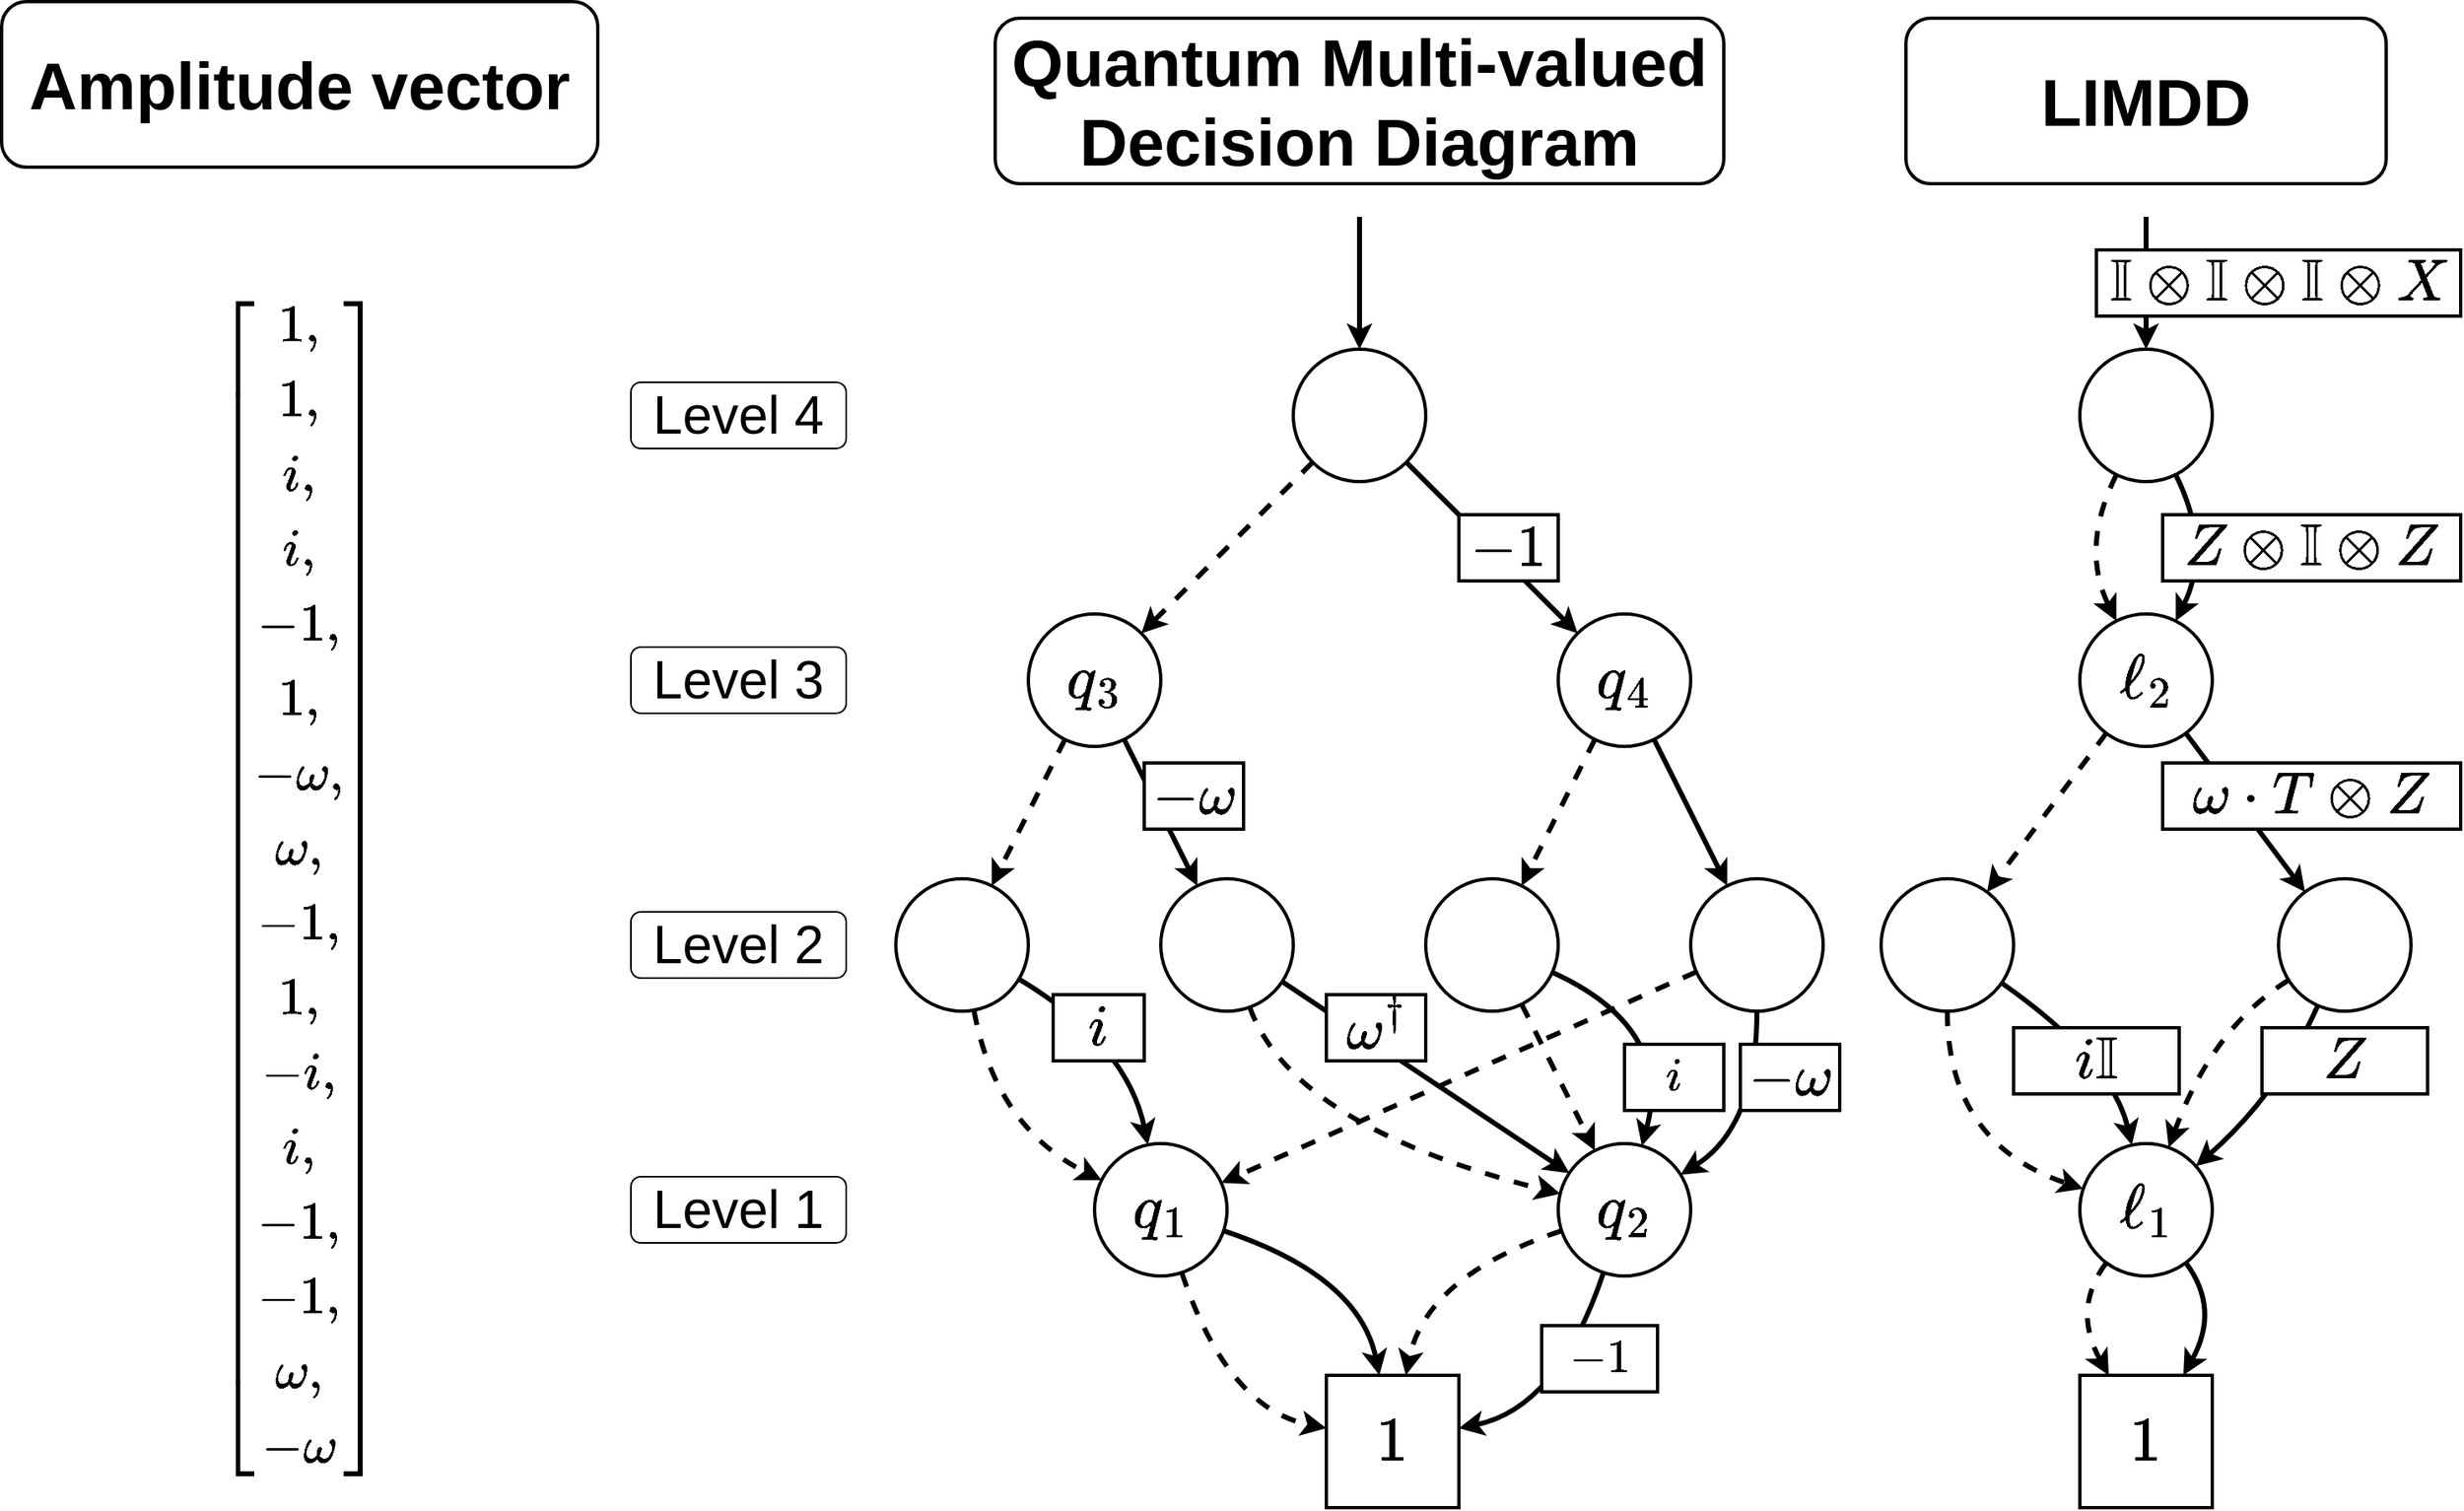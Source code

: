 <mxfile version="19.0.3" type="device"><diagram id="YH3jqWl2OiNSTGxmzhoy" name="Page-1"><mxGraphModel dx="3955" dy="2450" grid="1" gridSize="10" guides="1" tooltips="1" connect="1" arrows="1" fold="1" page="1" pageScale="1" pageWidth="850" pageHeight="1100" math="1" shadow="0"><root><mxCell id="0"/><mxCell id="1" parent="0"/><mxCell id="kRlNLkBh5NgmXl3c6xP0-28" value="&lt;font style=&quot;font-size: 40px&quot;&gt;Quantum Multi-valued Decision Diagram&lt;/font&gt;" style="rounded=1;whiteSpace=wrap;html=1;strokeWidth=2;fontSize=24;fontStyle=1" parent="1" vertex="1"><mxGeometry x="-500" width="440" height="100" as="geometry"/></mxCell><mxCell id="s5_VJ7TxnpA6P9OQr-bP-1" style="edgeStyle=orthogonalEdgeStyle;rounded=0;orthogonalLoop=1;jettySize=auto;html=1;strokeWidth=3;startArrow=classic;startFill=1;endArrow=none;endFill=0;endSize=12;" parent="1" source="kRlNLkBh5NgmXl3c6xP0-29" edge="1"><mxGeometry relative="1" as="geometry"><mxPoint x="195" y="120" as="targetPoint"/></mxGeometry></mxCell><mxCell id="kRlNLkBh5NgmXl3c6xP0-29" value="" style="ellipse;whiteSpace=wrap;html=1;aspect=fixed;strokeWidth=2;fontSize=32;" parent="1" vertex="1"><mxGeometry x="155" y="200" width="80" height="80" as="geometry"/></mxCell><mxCell id="DxIDgmgW04ve0w2kfSna-2" style="rounded=0;orthogonalLoop=1;jettySize=auto;html=1;strokeWidth=3;" parent="1" source="kRlNLkBh5NgmXl3c6xP0-30" target="DxIDgmgW04ve0w2kfSna-1" edge="1"><mxGeometry relative="1" as="geometry"/></mxCell><mxCell id="kRlNLkBh5NgmXl3c6xP0-30" value="$$\ell_2$$" style="ellipse;whiteSpace=wrap;html=1;aspect=fixed;strokeWidth=2;fontSize=32;" parent="1" vertex="1"><mxGeometry x="155" y="360" width="80" height="80" as="geometry"/></mxCell><mxCell id="kRlNLkBh5NgmXl3c6xP0-31" style="edgeStyle=none;curved=1;orthogonalLoop=1;jettySize=auto;html=1;fontSize=12;dashed=1;strokeWidth=3;" parent="1" source="kRlNLkBh5NgmXl3c6xP0-29" target="kRlNLkBh5NgmXl3c6xP0-30" edge="1"><mxGeometry x="115" y="120" as="geometry"><Array as="points"><mxPoint x="155" y="320"/></Array></mxGeometry></mxCell><mxCell id="kRlNLkBh5NgmXl3c6xP0-32" value="" style="ellipse;whiteSpace=wrap;html=1;aspect=fixed;strokeWidth=2;fontSize=32;" parent="1" vertex="1"><mxGeometry x="35" y="520" width="80" height="80" as="geometry"/></mxCell><mxCell id="kRlNLkBh5NgmXl3c6xP0-33" style="edgeStyle=none;curved=1;orthogonalLoop=1;jettySize=auto;html=1;fontSize=12;dashed=1;strokeWidth=3;" parent="1" source="kRlNLkBh5NgmXl3c6xP0-30" target="kRlNLkBh5NgmXl3c6xP0-32" edge="1"><mxGeometry x="115" y="120" as="geometry"><Array as="points"/></mxGeometry></mxCell><mxCell id="kRlNLkBh5NgmXl3c6xP0-34" value="$$\ell_1$$" style="ellipse;whiteSpace=wrap;html=1;aspect=fixed;strokeWidth=2;fontSize=32;" parent="1" vertex="1"><mxGeometry x="155" y="680" width="80" height="80" as="geometry"/></mxCell><mxCell id="kRlNLkBh5NgmXl3c6xP0-35" style="edgeStyle=none;curved=1;orthogonalLoop=1;jettySize=auto;html=1;fontSize=12;dashed=1;strokeWidth=3;" parent="1" source="kRlNLkBh5NgmXl3c6xP0-32" target="kRlNLkBh5NgmXl3c6xP0-34" edge="1"><mxGeometry x="115" y="120" as="geometry"><Array as="points"><mxPoint x="75" y="680"/></Array></mxGeometry></mxCell><mxCell id="kRlNLkBh5NgmXl3c6xP0-36" value="$$1$$" style="rounded=0;whiteSpace=wrap;html=1;strokeWidth=2;fontSize=32;" parent="1" vertex="1"><mxGeometry x="155" y="820" width="80" height="80" as="geometry"/></mxCell><mxCell id="kRlNLkBh5NgmXl3c6xP0-37" style="edgeStyle=none;curved=1;orthogonalLoop=1;jettySize=auto;html=1;fontSize=12;dashed=1;strokeWidth=3;" parent="1" source="kRlNLkBh5NgmXl3c6xP0-34" target="kRlNLkBh5NgmXl3c6xP0-36" edge="1"><mxGeometry x="115" y="120" as="geometry"><Array as="points"><mxPoint x="150" y="780"/></Array></mxGeometry></mxCell><mxCell id="kRlNLkBh5NgmXl3c6xP0-38" style="edgeStyle=none;curved=1;orthogonalLoop=1;jettySize=auto;html=1;fontSize=12;strokeWidth=3;" parent="1" source="kRlNLkBh5NgmXl3c6xP0-34" target="kRlNLkBh5NgmXl3c6xP0-36" edge="1"><mxGeometry x="115" y="120" as="geometry"><Array as="points"><mxPoint x="240" y="780"/></Array></mxGeometry></mxCell><mxCell id="kRlNLkBh5NgmXl3c6xP0-41" style="edgeStyle=none;curved=1;orthogonalLoop=1;jettySize=auto;html=1;fontSize=12;strokeWidth=3;" parent="1" source="kRlNLkBh5NgmXl3c6xP0-29" target="kRlNLkBh5NgmXl3c6xP0-30" edge="1"><mxGeometry x="115" y="120" as="geometry"><Array as="points"><mxPoint x="235" y="320"/></Array></mxGeometry></mxCell><mxCell id="kRlNLkBh5NgmXl3c6xP0-47" style="edgeStyle=none;curved=1;orthogonalLoop=1;jettySize=auto;html=1;fontSize=12;strokeWidth=3;" parent="1" source="kRlNLkBh5NgmXl3c6xP0-32" target="kRlNLkBh5NgmXl3c6xP0-34" edge="1"><mxGeometry x="115" y="120" as="geometry"><Array as="points"><mxPoint x="175" y="630"/></Array></mxGeometry></mxCell><mxCell id="kRlNLkBh5NgmXl3c6xP0-48" value="&lt;font style=&quot;font-size: 40px&quot;&gt;LIMDD&lt;/font&gt;" style="rounded=1;whiteSpace=wrap;html=1;strokeWidth=2;fontSize=24;fontStyle=1" parent="1" vertex="1"><mxGeometry x="50" width="290" height="100" as="geometry"/></mxCell><mxCell id="kRlNLkBh5NgmXl3c6xP0-50" value="&lt;font style=&quot;font-size: 27px;&quot;&gt;$$\begin{bmatrix}&lt;br&gt;1,\\ 1,\\ i,\\ i,\\&lt;br&gt;&amp;nbsp;-1,\\ 1,\\ -\omega,\\ \omega,\\&lt;br&gt;-1,\\ 1,\\ -i,\\ i,\\&lt;br&gt;-1,\\ -1,\\ \omega,\\ -\omega&lt;br&gt;\end{bmatrix}$$&lt;/font&gt;" style="text;html=1;strokeColor=none;fillColor=none;align=center;verticalAlign=middle;whiteSpace=wrap;rounded=0;fontSize=27;" parent="1" vertex="1"><mxGeometry x="-1005" y="170" width="170" height="710" as="geometry"/></mxCell><mxCell id="kRlNLkBh5NgmXl3c6xP0-51" value="&lt;font style=&quot;font-size: 40px&quot;&gt;Amplitude vector&lt;/font&gt;" style="rounded=1;whiteSpace=wrap;html=1;strokeWidth=2;fontSize=24;fontStyle=1" parent="1" vertex="1"><mxGeometry x="-1100" y="-10" width="360" height="100" as="geometry"/></mxCell><mxCell id="kRlNLkBh5NgmXl3c6xP0-40" value="&lt;font style=&quot;font-size: 30px&quot;&gt;$$Z\otimes \mathbb I\otimes Z$$&lt;/font&gt;" style="rounded=0;whiteSpace=wrap;html=1;strokeWidth=2;fontSize=12;" parent="1" vertex="1"><mxGeometry x="205" y="300" width="180" height="40" as="geometry"/></mxCell><mxCell id="kRlNLkBh5NgmXl3c6xP0-43" value="&lt;font style=&quot;font-size: 30px&quot;&gt;$$\omega \cdot T\otimes Z$$&lt;/font&gt;" style="rounded=0;whiteSpace=wrap;html=1;strokeWidth=2;fontSize=12;" parent="1" vertex="1"><mxGeometry x="205" y="450" width="180" height="40" as="geometry"/></mxCell><mxCell id="s5_VJ7TxnpA6P9OQr-bP-2" value="&lt;font style=&quot;font-size: 30px&quot;&gt;$$\mathbb I\otimes \mathbb I\otimes \mathbb I\otimes X$$&lt;/font&gt;" style="rounded=0;whiteSpace=wrap;html=1;strokeWidth=2;fontSize=12;" parent="1" vertex="1"><mxGeometry x="165" y="140" width="220" height="40" as="geometry"/></mxCell><mxCell id="s5_VJ7TxnpA6P9OQr-bP-4" value="Level 4" style="rounded=1;whiteSpace=wrap;html=1;fontSize=32;" parent="1" vertex="1"><mxGeometry x="-720" y="220" width="130" height="40" as="geometry"/></mxCell><mxCell id="s5_VJ7TxnpA6P9OQr-bP-5" value="Level 1" style="rounded=1;whiteSpace=wrap;html=1;fontSize=32;" parent="1" vertex="1"><mxGeometry x="-720" y="700" width="130" height="40" as="geometry"/></mxCell><mxCell id="s5_VJ7TxnpA6P9OQr-bP-6" value="Level 2" style="rounded=1;whiteSpace=wrap;html=1;fontSize=32;" parent="1" vertex="1"><mxGeometry x="-720" y="540" width="130" height="40" as="geometry"/></mxCell><mxCell id="s5_VJ7TxnpA6P9OQr-bP-7" value="Level 3" style="rounded=1;whiteSpace=wrap;html=1;fontSize=32;" parent="1" vertex="1"><mxGeometry x="-720" y="380" width="130" height="40" as="geometry"/></mxCell><mxCell id="DxIDgmgW04ve0w2kfSna-4" style="edgeStyle=none;curved=1;orthogonalLoop=1;jettySize=auto;html=1;dashed=1;strokeWidth=3;" parent="1" source="DxIDgmgW04ve0w2kfSna-1" target="kRlNLkBh5NgmXl3c6xP0-34" edge="1"><mxGeometry relative="1" as="geometry"><Array as="points"><mxPoint x="235" y="610"/></Array></mxGeometry></mxCell><mxCell id="DxIDgmgW04ve0w2kfSna-5" style="edgeStyle=none;curved=1;orthogonalLoop=1;jettySize=auto;html=1;strokeWidth=3;" parent="1" source="DxIDgmgW04ve0w2kfSna-1" target="kRlNLkBh5NgmXl3c6xP0-34" edge="1"><mxGeometry relative="1" as="geometry"><Array as="points"><mxPoint x="275" y="650"/></Array></mxGeometry></mxCell><mxCell id="DxIDgmgW04ve0w2kfSna-1" value="" style="ellipse;whiteSpace=wrap;html=1;aspect=fixed;strokeWidth=2;fontSize=32;" parent="1" vertex="1"><mxGeometry x="275" y="520" width="80" height="80" as="geometry"/></mxCell><mxCell id="kRlNLkBh5NgmXl3c6xP0-46" value="&lt;font style=&quot;font-size: 30px&quot;&gt;$$Z$$&lt;/font&gt;" style="rounded=0;whiteSpace=wrap;html=1;strokeWidth=2;fontSize=12;" parent="1" vertex="1"><mxGeometry x="265" y="610" width="100" height="40" as="geometry"/></mxCell><mxCell id="DxIDgmgW04ve0w2kfSna-6" value="&lt;span style=&quot;font-size: 30px;&quot;&gt;$$i\mathbb I$$&lt;/span&gt;" style="rounded=0;whiteSpace=wrap;html=1;strokeWidth=2;fontSize=12;" parent="1" vertex="1"><mxGeometry x="115" y="610" width="100" height="40" as="geometry"/></mxCell><mxCell id="tJnNb2POiQ1bH8JccD8r-1" style="rounded=0;orthogonalLoop=1;jettySize=auto;html=1;strokeWidth=3;" parent="1" source="DxIDgmgW04ve0w2kfSna-8" target="DxIDgmgW04ve0w2kfSna-11" edge="1"><mxGeometry relative="1" as="geometry"/></mxCell><mxCell id="tJnNb2POiQ1bH8JccD8r-2" style="edgeStyle=none;rounded=0;orthogonalLoop=1;jettySize=auto;html=1;strokeWidth=3;dashed=1;" parent="1" source="DxIDgmgW04ve0w2kfSna-8" target="DxIDgmgW04ve0w2kfSna-10" edge="1"><mxGeometry relative="1" as="geometry"/></mxCell><mxCell id="tJnNb2POiQ1bH8JccD8r-15" style="edgeStyle=none;curved=1;orthogonalLoop=1;jettySize=auto;html=1;strokeWidth=3;endArrow=none;endFill=0;startArrow=classic;startFill=1;" parent="1" source="DxIDgmgW04ve0w2kfSna-8" edge="1"><mxGeometry relative="1" as="geometry"><mxPoint x="-280" y="120" as="targetPoint"/></mxGeometry></mxCell><mxCell id="DxIDgmgW04ve0w2kfSna-8" value="" style="ellipse;whiteSpace=wrap;html=1;aspect=fixed;strokeWidth=2;fontSize=32;" parent="1" vertex="1"><mxGeometry x="-320" y="200" width="80" height="80" as="geometry"/></mxCell><mxCell id="tJnNb2POiQ1bH8JccD8r-3" style="edgeStyle=none;rounded=0;orthogonalLoop=1;jettySize=auto;html=1;strokeWidth=3;dashed=1;" parent="1" source="DxIDgmgW04ve0w2kfSna-10" target="DxIDgmgW04ve0w2kfSna-12" edge="1"><mxGeometry relative="1" as="geometry"/></mxCell><mxCell id="tJnNb2POiQ1bH8JccD8r-4" style="edgeStyle=none;rounded=0;orthogonalLoop=1;jettySize=auto;html=1;strokeWidth=3;" parent="1" source="DxIDgmgW04ve0w2kfSna-10" target="DxIDgmgW04ve0w2kfSna-13" edge="1"><mxGeometry relative="1" as="geometry"/></mxCell><mxCell id="DxIDgmgW04ve0w2kfSna-10" value="$$q_3$$" style="ellipse;whiteSpace=wrap;html=1;aspect=fixed;strokeWidth=2;fontSize=32;" parent="1" vertex="1"><mxGeometry x="-480" y="360" width="80" height="80" as="geometry"/></mxCell><mxCell id="tJnNb2POiQ1bH8JccD8r-5" style="edgeStyle=none;rounded=0;orthogonalLoop=1;jettySize=auto;html=1;strokeWidth=3;dashed=1;" parent="1" source="DxIDgmgW04ve0w2kfSna-11" target="DxIDgmgW04ve0w2kfSna-14" edge="1"><mxGeometry relative="1" as="geometry"/></mxCell><mxCell id="tJnNb2POiQ1bH8JccD8r-6" style="edgeStyle=none;rounded=0;orthogonalLoop=1;jettySize=auto;html=1;strokeWidth=3;" parent="1" source="DxIDgmgW04ve0w2kfSna-11" target="DxIDgmgW04ve0w2kfSna-15" edge="1"><mxGeometry relative="1" as="geometry"/></mxCell><mxCell id="DxIDgmgW04ve0w2kfSna-11" value="$$q_4$$" style="ellipse;whiteSpace=wrap;html=1;aspect=fixed;strokeWidth=2;fontSize=32;" parent="1" vertex="1"><mxGeometry x="-160" y="360" width="80" height="80" as="geometry"/></mxCell><mxCell id="DxIDgmgW04ve0w2kfSna-45" style="edgeStyle=none;curved=1;orthogonalLoop=1;jettySize=auto;html=1;dashed=1;strokeWidth=3;" parent="1" source="DxIDgmgW04ve0w2kfSna-12" target="DxIDgmgW04ve0w2kfSna-16" edge="1"><mxGeometry relative="1" as="geometry"><Array as="points"><mxPoint x="-500" y="670"/></Array></mxGeometry></mxCell><mxCell id="DxIDgmgW04ve0w2kfSna-46" style="edgeStyle=none;curved=1;orthogonalLoop=1;jettySize=auto;html=1;strokeWidth=3;" parent="1" source="DxIDgmgW04ve0w2kfSna-12" target="DxIDgmgW04ve0w2kfSna-16" edge="1"><mxGeometry relative="1" as="geometry"><Array as="points"><mxPoint x="-420" y="620"/></Array></mxGeometry></mxCell><mxCell id="DxIDgmgW04ve0w2kfSna-12" value="" style="ellipse;whiteSpace=wrap;html=1;aspect=fixed;strokeWidth=2;fontSize=32;" parent="1" vertex="1"><mxGeometry x="-560" y="520" width="80" height="80" as="geometry"/></mxCell><mxCell id="DxIDgmgW04ve0w2kfSna-50" style="edgeStyle=none;curved=1;orthogonalLoop=1;jettySize=auto;html=1;strokeWidth=3;dashed=1;" parent="1" source="DxIDgmgW04ve0w2kfSna-13" target="DxIDgmgW04ve0w2kfSna-17" edge="1"><mxGeometry relative="1" as="geometry"><Array as="points"><mxPoint x="-320" y="670"/></Array></mxGeometry></mxCell><mxCell id="DxIDgmgW04ve0w2kfSna-51" style="edgeStyle=none;curved=1;orthogonalLoop=1;jettySize=auto;html=1;strokeWidth=3;" parent="1" source="DxIDgmgW04ve0w2kfSna-13" target="DxIDgmgW04ve0w2kfSna-17" edge="1"><mxGeometry relative="1" as="geometry"/></mxCell><mxCell id="DxIDgmgW04ve0w2kfSna-13" value="" style="ellipse;whiteSpace=wrap;html=1;aspect=fixed;strokeWidth=2;fontSize=32;" parent="1" vertex="1"><mxGeometry x="-400" y="520" width="80" height="80" as="geometry"/></mxCell><mxCell id="tJnNb2POiQ1bH8JccD8r-7" style="edgeStyle=none;rounded=0;orthogonalLoop=1;jettySize=auto;html=1;dashed=1;strokeWidth=3;" parent="1" source="DxIDgmgW04ve0w2kfSna-14" target="DxIDgmgW04ve0w2kfSna-17" edge="1"><mxGeometry relative="1" as="geometry"/></mxCell><mxCell id="tJnNb2POiQ1bH8JccD8r-8" style="edgeStyle=none;orthogonalLoop=1;jettySize=auto;html=1;strokeWidth=3;curved=1;" parent="1" source="DxIDgmgW04ve0w2kfSna-14" target="DxIDgmgW04ve0w2kfSna-17" edge="1"><mxGeometry relative="1" as="geometry"><mxPoint x="-70" y="660" as="targetPoint"/><Array as="points"><mxPoint x="-90" y="610"/></Array></mxGeometry></mxCell><mxCell id="DxIDgmgW04ve0w2kfSna-14" value="" style="ellipse;whiteSpace=wrap;html=1;aspect=fixed;strokeWidth=2;fontSize=32;" parent="1" vertex="1"><mxGeometry x="-240" y="520" width="80" height="80" as="geometry"/></mxCell><mxCell id="tJnNb2POiQ1bH8JccD8r-9" style="edgeStyle=none;curved=1;orthogonalLoop=1;jettySize=auto;html=1;strokeWidth=3;" parent="1" source="DxIDgmgW04ve0w2kfSna-15" target="DxIDgmgW04ve0w2kfSna-17" edge="1"><mxGeometry relative="1" as="geometry"><Array as="points"><mxPoint x="-40" y="670"/></Array></mxGeometry></mxCell><mxCell id="tJnNb2POiQ1bH8JccD8r-10" style="edgeStyle=none;curved=1;orthogonalLoop=1;jettySize=auto;html=1;strokeWidth=3;dashed=1;" parent="1" source="DxIDgmgW04ve0w2kfSna-15" target="DxIDgmgW04ve0w2kfSna-16" edge="1"><mxGeometry relative="1" as="geometry"/></mxCell><mxCell id="DxIDgmgW04ve0w2kfSna-15" value="" style="ellipse;whiteSpace=wrap;html=1;aspect=fixed;strokeWidth=2;fontSize=32;" parent="1" vertex="1"><mxGeometry x="-80" y="520" width="80" height="80" as="geometry"/></mxCell><mxCell id="DxIDgmgW04ve0w2kfSna-36" style="edgeStyle=none;curved=1;orthogonalLoop=1;jettySize=auto;html=1;dashed=1;strokeWidth=3;" parent="1" source="DxIDgmgW04ve0w2kfSna-16" target="DxIDgmgW04ve0w2kfSna-24" edge="1"><mxGeometry relative="1" as="geometry"><Array as="points"><mxPoint x="-360" y="840"/></Array></mxGeometry></mxCell><mxCell id="DxIDgmgW04ve0w2kfSna-37" style="edgeStyle=none;curved=1;orthogonalLoop=1;jettySize=auto;html=1;strokeWidth=3;" parent="1" source="DxIDgmgW04ve0w2kfSna-16" target="DxIDgmgW04ve0w2kfSna-24" edge="1"><mxGeometry relative="1" as="geometry"><Array as="points"><mxPoint x="-280" y="760"/></Array></mxGeometry></mxCell><mxCell id="DxIDgmgW04ve0w2kfSna-16" value="$$q_1$$" style="ellipse;whiteSpace=wrap;html=1;aspect=fixed;strokeWidth=2;fontSize=32;" parent="1" vertex="1"><mxGeometry x="-440" y="680" width="80" height="80" as="geometry"/></mxCell><mxCell id="DxIDgmgW04ve0w2kfSna-42" style="edgeStyle=none;curved=1;orthogonalLoop=1;jettySize=auto;html=1;strokeWidth=3;" parent="1" source="DxIDgmgW04ve0w2kfSna-17" target="DxIDgmgW04ve0w2kfSna-24" edge="1"><mxGeometry relative="1" as="geometry"><Array as="points"><mxPoint x="-160" y="840"/></Array></mxGeometry></mxCell><mxCell id="DxIDgmgW04ve0w2kfSna-43" style="edgeStyle=none;curved=1;orthogonalLoop=1;jettySize=auto;html=1;strokeWidth=3;dashed=1;" parent="1" source="DxIDgmgW04ve0w2kfSna-17" target="DxIDgmgW04ve0w2kfSna-24" edge="1"><mxGeometry relative="1" as="geometry"><Array as="points"><mxPoint x="-240" y="760"/></Array></mxGeometry></mxCell><mxCell id="DxIDgmgW04ve0w2kfSna-17" value="$$q_2$$" style="ellipse;whiteSpace=wrap;html=1;aspect=fixed;strokeWidth=2;fontSize=32;" parent="1" vertex="1"><mxGeometry x="-160" y="680" width="80" height="80" as="geometry"/></mxCell><mxCell id="DxIDgmgW04ve0w2kfSna-24" value="$$1$$" style="rounded=0;whiteSpace=wrap;html=1;strokeWidth=2;fontSize=32;" parent="1" vertex="1"><mxGeometry x="-300" y="820" width="80" height="80" as="geometry"/></mxCell><mxCell id="DxIDgmgW04ve0w2kfSna-44" value="&lt;span style=&quot;font-size: 24px;&quot;&gt;$$-1$$&lt;/span&gt;" style="rounded=0;whiteSpace=wrap;html=1;strokeWidth=2;fontSize=24;" parent="1" vertex="1"><mxGeometry x="-170" y="790" width="70" height="40" as="geometry"/></mxCell><mxCell id="DxIDgmgW04ve0w2kfSna-47" value="&lt;span style=&quot;font-size: 30px;&quot;&gt;$$i$$&lt;/span&gt;" style="rounded=0;whiteSpace=wrap;html=1;strokeWidth=2;fontSize=12;" parent="1" vertex="1"><mxGeometry x="-465" y="590" width="55" height="40" as="geometry"/></mxCell><mxCell id="DxIDgmgW04ve0w2kfSna-52" value="&lt;span style=&quot;font-size: 30px;&quot;&gt;$$\omega^\dagger$$&lt;/span&gt;" style="rounded=0;whiteSpace=wrap;html=1;strokeWidth=2;fontSize=12;" parent="1" vertex="1"><mxGeometry x="-300" y="590" width="60" height="40" as="geometry"/></mxCell><mxCell id="tJnNb2POiQ1bH8JccD8r-11" value="&lt;span style=&quot;font-size: 30px;&quot;&gt;$$-\omega$$&lt;/span&gt;" style="rounded=0;whiteSpace=wrap;html=1;strokeWidth=2;fontSize=12;" parent="1" vertex="1"><mxGeometry x="-50" y="620" width="60" height="40" as="geometry"/></mxCell><mxCell id="tJnNb2POiQ1bH8JccD8r-12" value="&lt;font style=&quot;font-size: 24px;&quot;&gt;$$i$$&lt;/font&gt;" style="rounded=0;whiteSpace=wrap;html=1;strokeWidth=2;fontSize=24;" parent="1" vertex="1"><mxGeometry x="-120" y="620" width="60" height="40" as="geometry"/></mxCell><mxCell id="tJnNb2POiQ1bH8JccD8r-13" value="&lt;span style=&quot;font-size: 30px;&quot;&gt;$$-\omega$$&lt;/span&gt;" style="rounded=0;whiteSpace=wrap;html=1;strokeWidth=2;fontSize=12;" parent="1" vertex="1"><mxGeometry x="-410" y="450" width="60" height="40" as="geometry"/></mxCell><mxCell id="tJnNb2POiQ1bH8JccD8r-14" value="&lt;span style=&quot;font-size: 30px;&quot;&gt;$$-1$$&lt;/span&gt;" style="rounded=0;whiteSpace=wrap;html=1;strokeWidth=2;fontSize=12;" parent="1" vertex="1"><mxGeometry x="-220" y="300" width="60" height="40" as="geometry"/></mxCell></root></mxGraphModel></diagram></mxfile>